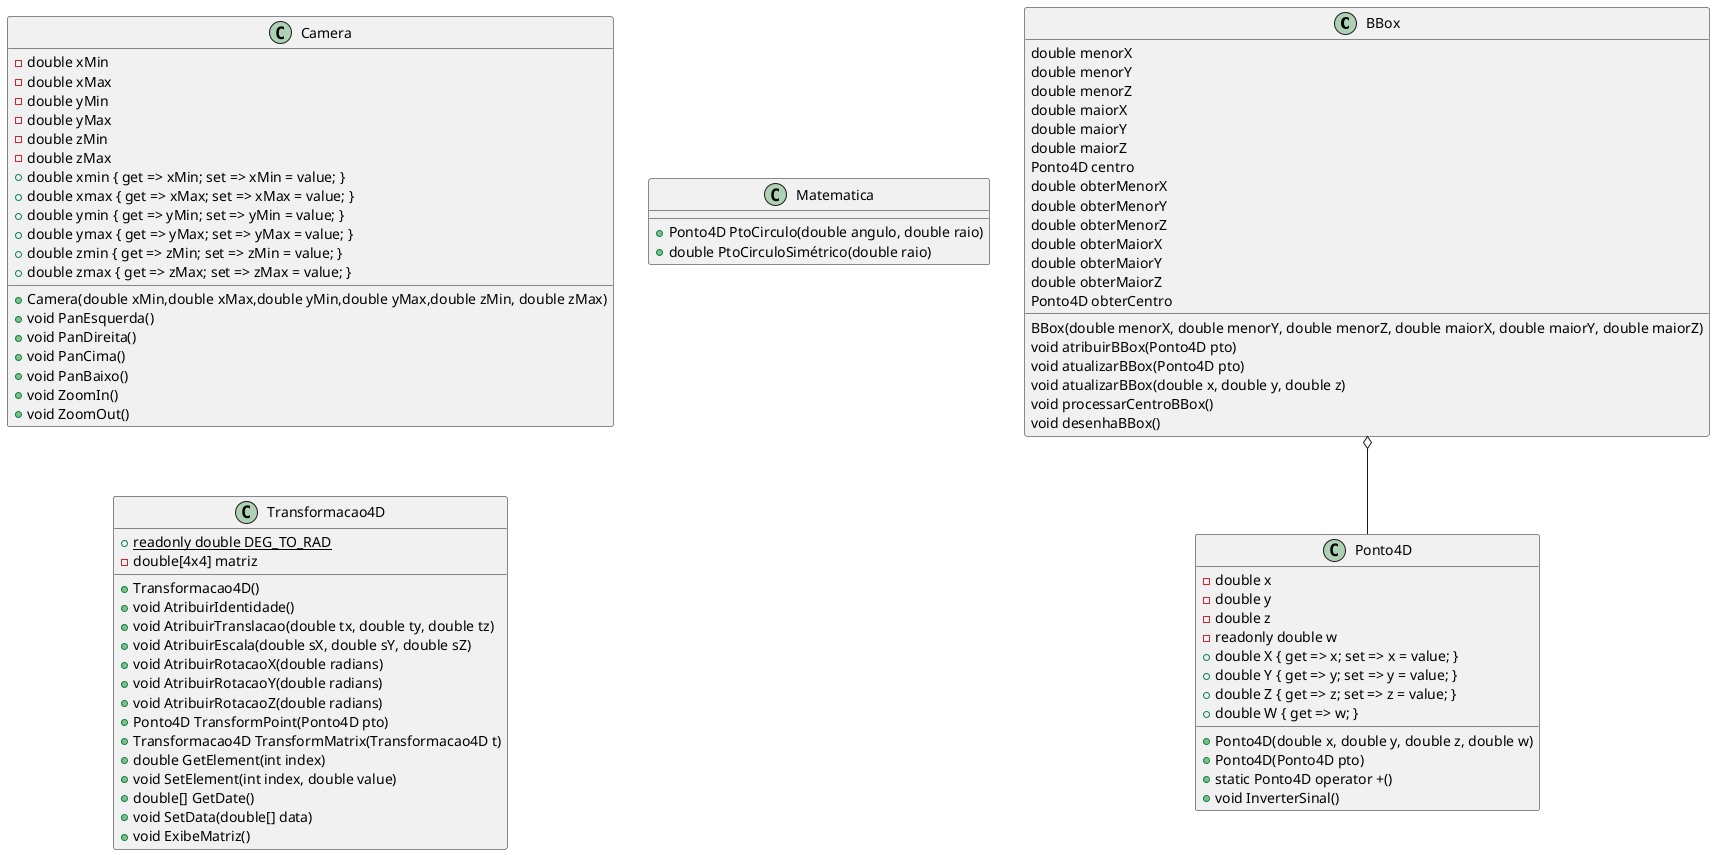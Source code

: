 /' http://plantuml.com/class-diagram '/ 
@startuml CG_Biblioteca

BBox : double menorX
BBox : double menorY
BBox : double menorZ
BBox : double maiorX
BBox : double maiorY
BBox : double maiorZ
BBox : Ponto4D centro
BBox : BBox(double menorX, double menorY, double menorZ, double maiorX, double maiorY, double maiorZ)
BBox : void atribuirBBox(Ponto4D pto)	
BBox : void atualizarBBox(Ponto4D pto)
BBox : void atualizarBBox(double x, double y, double z)
BBox : void processarCentroBBox()
BBox : void desenhaBBox()
BBox : double obterMenorX
BBox : double obterMenorY
BBox : double obterMenorZ
BBox : double obterMaiorX
BBox : double obterMaiorY
BBox : double obterMaiorZ
BBox : Ponto4D obterCentro
BBox o-- Ponto4D

Camera : - double xMin
Camera : - double xMax
Camera : - double yMin
Camera : - double yMax
Camera : - double zMin
Camera : - double zMax
Camera : + Camera(double xMin,double xMax,double yMin,double yMax,double zMin, double zMax)
Camera : + double xmin { get => xMin; set => xMin = value; }
Camera : + double xmax { get => xMax; set => xMax = value; }
Camera : + double ymin { get => yMin; set => yMin = value; }
Camera : + double ymax { get => yMax; set => yMax = value; }
Camera : + double zmin { get => zMin; set => zMin = value; }
Camera : + double zmax { get => zMax; set => zMax = value; }
Camera : + void PanEsquerda()
Camera : + void PanDireita()
Camera : + void PanCima()
Camera : + void PanBaixo()
Camera : + void ZoomIn()
Camera : + void ZoomOut()

Matematica : + Ponto4D PtoCirculo(double angulo, double raio)
Matematica : + double PtoCirculoSimétrico(double raio)

Ponto4D : - double x
Ponto4D : - double y
Ponto4D : - double z
Ponto4D : - readonly double w
Ponto4D : + Ponto4D(double x, double y, double z, double w)
Ponto4D : + Ponto4D(Ponto4D pto)
Ponto4D : + static Ponto4D operator +()
Ponto4D : + double X { get => x; set => x = value; }
Ponto4D : + double Y { get => y; set => y = value; }
Ponto4D : + double Z { get => z; set => z = value; }
Ponto4D : + double W { get => w; }
Ponto4D : + void InverterSinal()

Transformacao4D : {static} + readonly double DEG_TO_RAD
Transformacao4D : -double[4x4] matriz
Transformacao4D : +Transformacao4D()
Transformacao4D : +void AtribuirIdentidade()
Transformacao4D : +void AtribuirTranslacao(double tx, double ty, double tz)
Transformacao4D : +void AtribuirEscala(double sX, double sY, double sZ)
Transformacao4D : +void AtribuirRotacaoX(double radians)
Transformacao4D : +void AtribuirRotacaoY(double radians)
Transformacao4D : +void AtribuirRotacaoZ(double radians)
Transformacao4D : +Ponto4D TransformPoint(Ponto4D pto)
Transformacao4D : +Transformacao4D TransformMatrix(Transformacao4D t)
Transformacao4D : +double GetElement(int index)
Transformacao4D : +void SetElement(int index, double value)
Transformacao4D : +double[] GetDate()
Transformacao4D : +void SetData(double[] data)
Transformacao4D : +void ExibeMatriz()

@enduml
